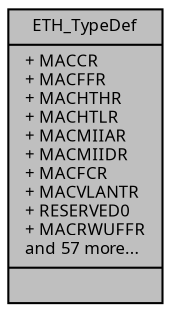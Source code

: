 digraph "ETH_TypeDef"
{
  edge [fontname="Sans",fontsize="8",labelfontname="Sans",labelfontsize="8"];
  node [fontname="Sans",fontsize="8",shape=record];
  Node1 [label="{ETH_TypeDef\n|+ MACCR\l+ MACFFR\l+ MACHTHR\l+ MACHTLR\l+ MACMIIAR\l+ MACMIIDR\l+ MACFCR\l+ MACVLANTR\l+ RESERVED0\l+ MACRWUFFR\land 57 more...\l|}",height=0.2,width=0.4,color="black", fillcolor="grey75", style="filled", fontcolor="black"];
}
